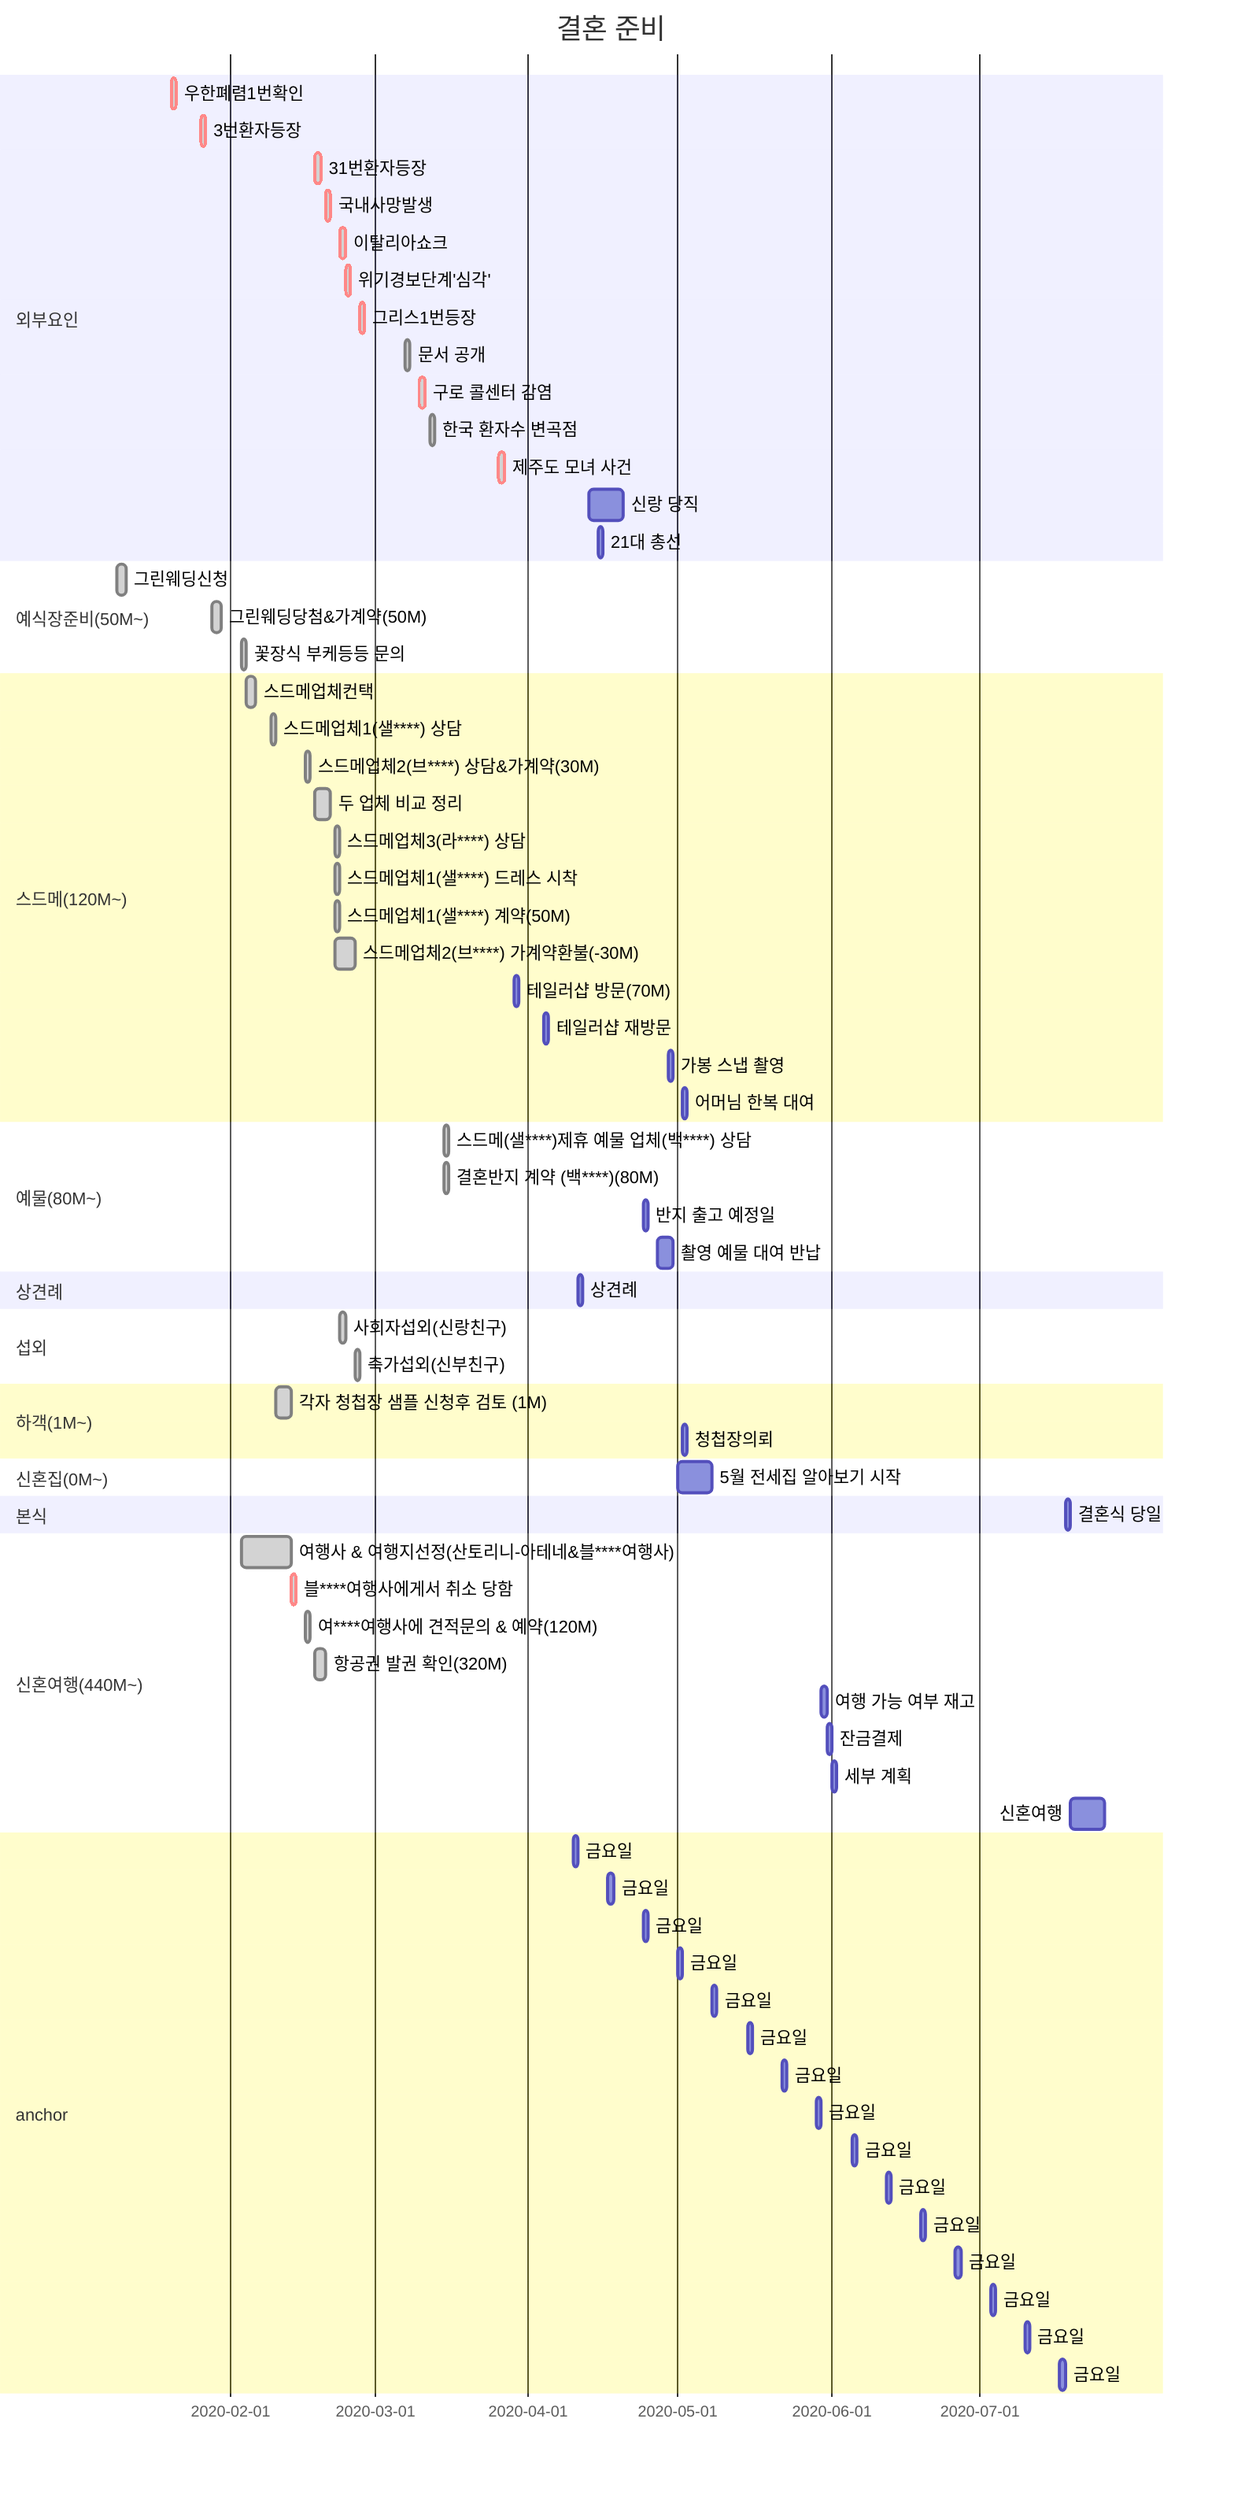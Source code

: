 gantt
  title 결혼 준비
  dateFormat  YYYY-MM-DD

  section 외부요인
    우한폐렴1번확인: done, crit, 2020-01-20, 1d
    3번환자등장: done, crit, 2020-01-26, 1d
    31번환자등장: done, crit, 2020-02-18, 1d
    국내사망발생: done, crit, 2020-02-20, 1d
    이탈리아쇼크: done, crit, 2020-02-23, 1d
    위기경보단계'심각': done, crit, 2020-02-24, 1d
    그리스1번등장: done, crit, 2020-02-27, 1d
    문서 공개: done, 2020-03-07, 1d
    구로 콜센터 감염: done, crit, 2020-03-10, 1d
    한국 환자수 변곡점: done, 2020-03-12, 1d
    제주도 모녀 사건: done, crit, 2020-03-26, 1d
    신랑 당직: 2020-04-13, 2020-04-20
    21대 총선: 2020-04-15, 1d

  section 예식장준비(50M~)
    그린웨딩신청: done, 2020-01-09, 2d
    그린웨딩당첨&가계약(50M): done, 2020-01-28, 2d
    꽃장식 부케등등 문의: done, 2020-02-03, 1d

  section 스드메(120M~)
    스드메업체컨택: done, 2020-02-04, 2d
    스드메업체1(샐****) 상담: done, 2020-02-09, 1d
    스드메업체2(브****) 상담&가계약(30M): done, 2020-02-16, 1d
    두 업체 비교 정리: done, 2020-02-18, 2020-02-21
    스드메업체3(라****) 상담: done, 2020-02-22, 1d
    스드메업체1(샐****) 드레스 시착: done, 2020-02-22, 1d
    스드메업체1(샐****) 계약(50M): done, 2020-02-22, 1d
    스드메업체2(브****) 가계약환불(-30M): done, 2020-02-22, 2020-02-26
    테일러샵 방문(70M): 2020-03-29, 1d
    테일러샵 재방문: 2020-04-04, 1d
    가봉 스냅 촬영: 2020-04-29, 1d
    어머님 한복 대여: 2020-05-02, 1d

  section 예물(80M~)
    스드메(샐****)제휴 예물 업체(백****) 상담: done, 2020-03-15, 1d
    결혼반지 계약 (백****)(80M): done, 2020-03-15, 1d
    반지 출고 예정일: 2020-04-24, 1d
    촬영 예물 대여 반납: 2020-04-27, 2020-04-30

  section 상견례
    상견례: 2020-04-11, 1d

  section 섭외
    사회자섭외(신랑친구): done, 2020-02-23, 1d
    축가섭외(신부친구): done, 2020-02-26, 1d

  section 하객(1M~)
    각자 청첩장 샘플 신청후 검토 (1M): done, 2020-02-10, 2020-02-13
    청첩장의뢰                : after a11, 1d

  section 신혼집(0M~)
    5월 전세집 알아보기 시작: 2020-05-01, 7d

  section 본식
    결혼식 당일: dday, 2020-07-18  , 1d

  section 신혼여행(440M~)
    여행사 & 여행지선정(산토리니-아테네&블****여행사): done, 2020-02-03, 2020-02-13
    블****여행사에게서 취소 당함: done, crit, 2020-02-13, 1d
    여****여행사에 견적문의 & 예약(120M): done, 2020-02-16, 2020-02-17
    항공권 발권 확인(320M): done, 2020-02-18, 2020-02-20
    여행 가능 여부 재고: 2020-05-30, 1d
    잔금결제: 1d
    세부 계획: 1d
    신혼여행: 2020-07-19, 2020-07-26

  section anchor
    금요일: a14, 2020-04-10, 1d
    금요일: a13, 2020-04-17, 1d
    금요일: a12, 2020-04-24, 1d
    금요일: a11, 2020-05-01, 1d
    금요일: a10, 2020-05-08, 1d
    금요일: a9, 2020-05-15, 1d
    금요일: a8, 2020-05-22, 1d
    금요일: a7, 2020-05-29, 1d
    금요일: a6, 2020-06-05, 1d
    금요일: a5, 2020-06-12, 1d
    금요일: a4, 2020-06-19, 1d
    금요일: a3, 2020-06-26, 1d
    금요일: a2, 2020-07-03, 1d
    금요일: a1, 2020-07-10, 1d
    금요일: a0, 2020-07-17, 1d